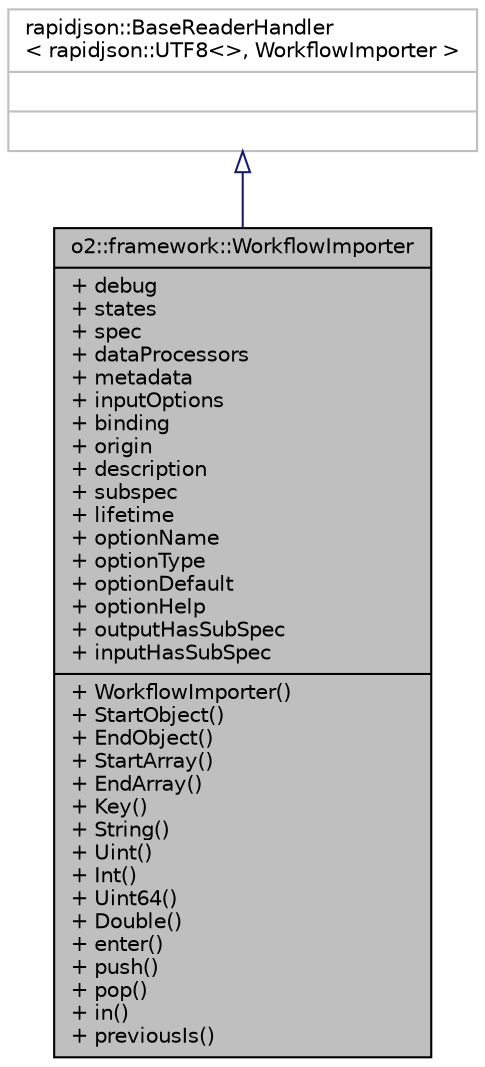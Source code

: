 digraph "o2::framework::WorkflowImporter"
{
 // INTERACTIVE_SVG=YES
  bgcolor="transparent";
  edge [fontname="Helvetica",fontsize="10",labelfontname="Helvetica",labelfontsize="10"];
  node [fontname="Helvetica",fontsize="10",shape=record];
  Node0 [label="{o2::framework::WorkflowImporter\n|+ debug\l+ states\l+ spec\l+ dataProcessors\l+ metadata\l+ inputOptions\l+ binding\l+ origin\l+ description\l+ subspec\l+ lifetime\l+ optionName\l+ optionType\l+ optionDefault\l+ optionHelp\l+ outputHasSubSpec\l+ inputHasSubSpec\l|+ WorkflowImporter()\l+ StartObject()\l+ EndObject()\l+ StartArray()\l+ EndArray()\l+ Key()\l+ String()\l+ Uint()\l+ Int()\l+ Uint64()\l+ Double()\l+ enter()\l+ push()\l+ pop()\l+ in()\l+ previousIs()\l}",height=0.2,width=0.4,color="black", fillcolor="grey75", style="filled", fontcolor="black"];
  Node1 -> Node0 [dir="back",color="midnightblue",fontsize="10",style="solid",arrowtail="onormal",fontname="Helvetica"];
  Node1 [label="{rapidjson::BaseReaderHandler\l\< rapidjson::UTF8\<\>, WorkflowImporter \>\n||}",height=0.2,width=0.4,color="grey75"];
}
